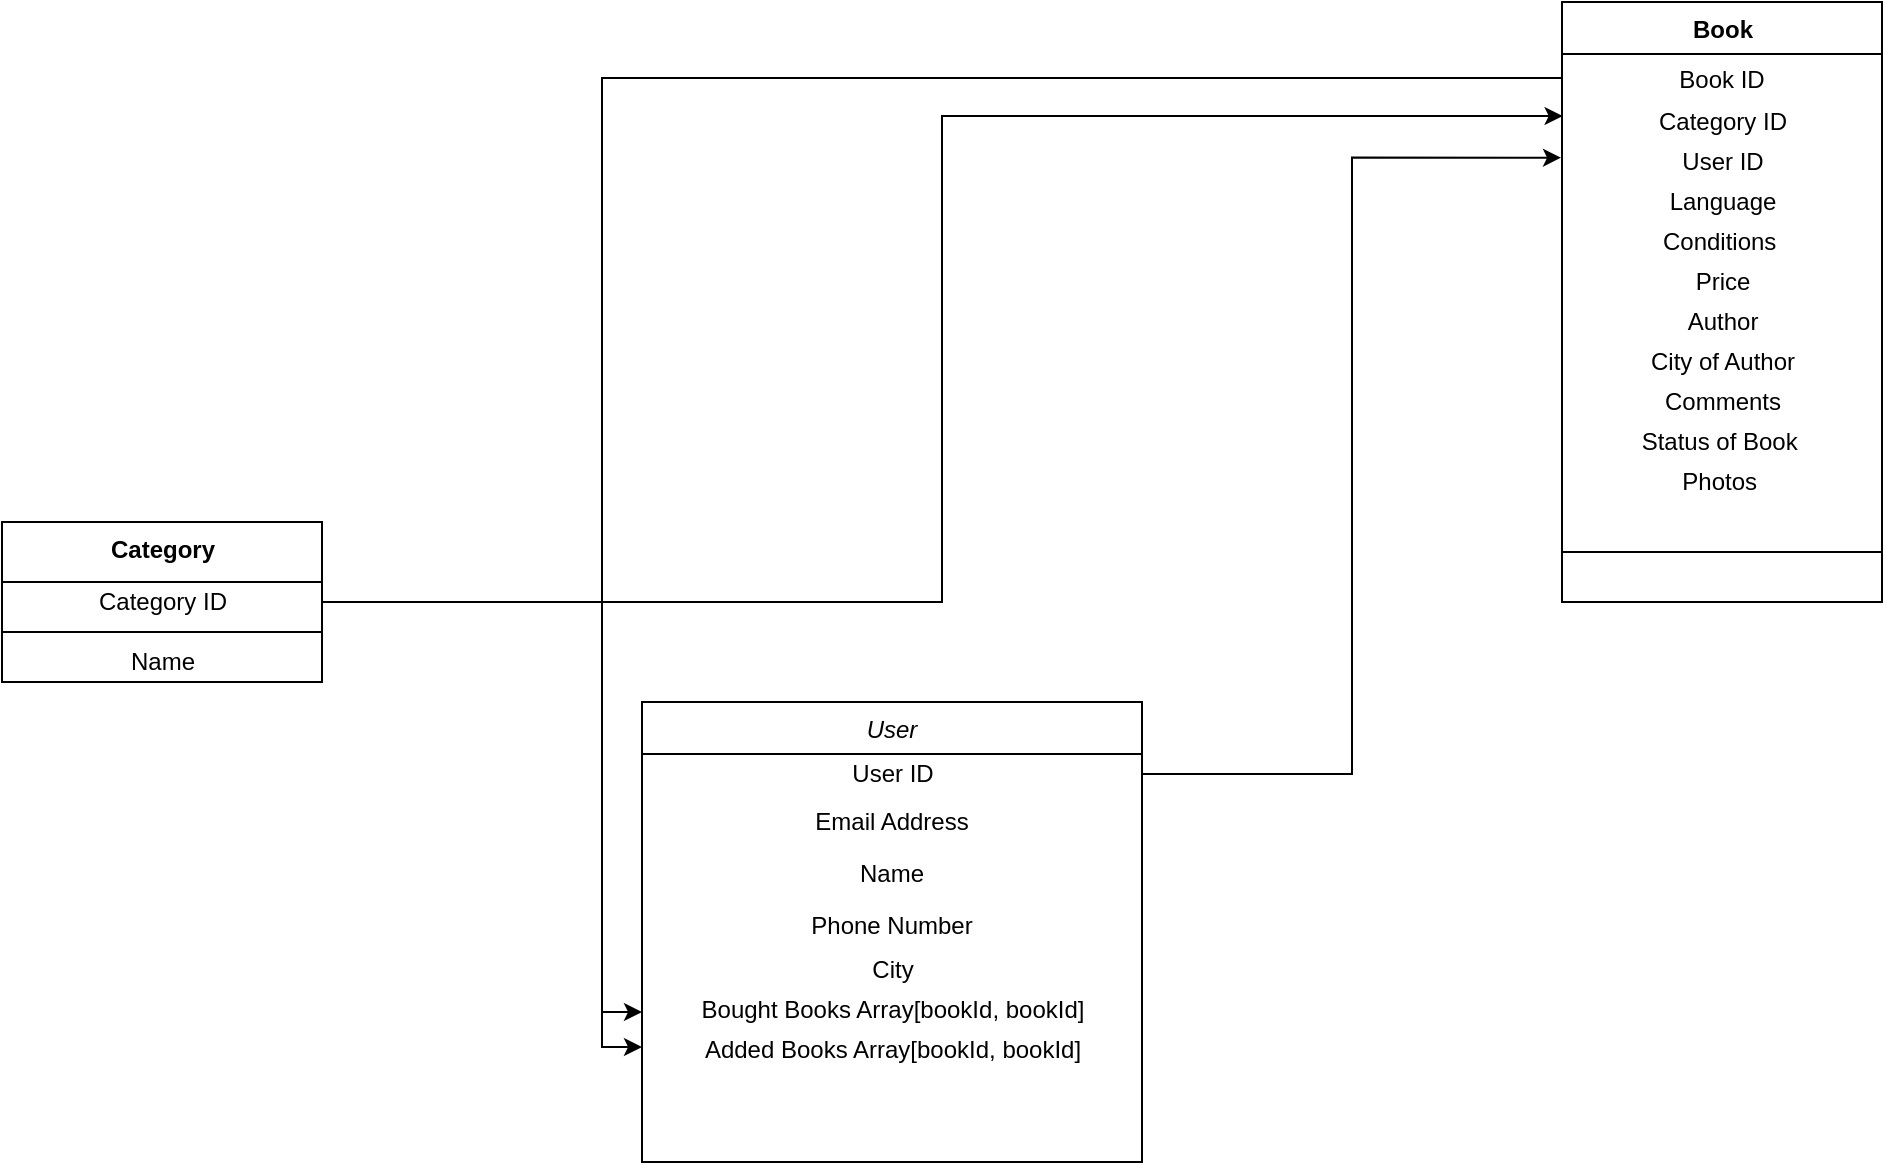 <mxfile version="14.1.1" type="github">
  <diagram id="C5RBs43oDa-KdzZeNtuy" name="Page-1">
    <mxGraphModel dx="1426" dy="801" grid="1" gridSize="10" guides="1" tooltips="1" connect="1" arrows="1" fold="1" page="1" pageScale="1" pageWidth="2336" pageHeight="1654" math="0" shadow="0">
      <root>
        <mxCell id="WIyWlLk6GJQsqaUBKTNV-0" />
        <mxCell id="WIyWlLk6GJQsqaUBKTNV-1" parent="WIyWlLk6GJQsqaUBKTNV-0" />
        <mxCell id="zkfFHV4jXpPFQw0GAbJ--0" value="User" style="swimlane;fontStyle=2;align=center;verticalAlign=top;childLayout=stackLayout;horizontal=1;startSize=26;horizontalStack=0;resizeParent=1;resizeLast=0;collapsible=1;marginBottom=0;rounded=0;shadow=0;strokeWidth=1;" parent="WIyWlLk6GJQsqaUBKTNV-1" vertex="1">
          <mxGeometry x="1030" y="460" width="250" height="230" as="geometry">
            <mxRectangle x="230" y="140" width="160" height="26" as="alternateBounds" />
          </mxGeometry>
        </mxCell>
        <mxCell id="bFPEFzJ8BTwugvbuJmvA-11" value="User ID" style="text;html=1;align=center;verticalAlign=middle;resizable=0;points=[];autosize=1;" vertex="1" parent="zkfFHV4jXpPFQw0GAbJ--0">
          <mxGeometry y="26" width="250" height="20" as="geometry" />
        </mxCell>
        <mxCell id="zkfFHV4jXpPFQw0GAbJ--3" value="Email Address" style="text;align=center;verticalAlign=middle;spacingLeft=4;spacingRight=4;overflow=hidden;rotatable=0;points=[[0,0.5],[1,0.5]];portConstraint=eastwest;rounded=0;shadow=0;html=0;labelPosition=center;verticalLabelPosition=middle;" parent="zkfFHV4jXpPFQw0GAbJ--0" vertex="1">
          <mxGeometry y="46" width="250" height="26" as="geometry" />
        </mxCell>
        <mxCell id="zkfFHV4jXpPFQw0GAbJ--1" value="Name" style="text;align=center;verticalAlign=middle;spacingLeft=4;spacingRight=4;overflow=hidden;rotatable=0;points=[[0,0.5],[1,0.5]];portConstraint=eastwest;labelPosition=center;verticalLabelPosition=middle;" parent="zkfFHV4jXpPFQw0GAbJ--0" vertex="1">
          <mxGeometry y="72" width="250" height="26" as="geometry" />
        </mxCell>
        <mxCell id="zkfFHV4jXpPFQw0GAbJ--2" value="Phone Number" style="text;align=center;verticalAlign=middle;spacingLeft=4;spacingRight=4;overflow=hidden;rotatable=0;points=[[0,0.5],[1,0.5]];portConstraint=eastwest;rounded=0;shadow=0;html=0;labelPosition=center;verticalLabelPosition=middle;" parent="zkfFHV4jXpPFQw0GAbJ--0" vertex="1">
          <mxGeometry y="98" width="250" height="26" as="geometry" />
        </mxCell>
        <mxCell id="bFPEFzJ8BTwugvbuJmvA-12" value="City&lt;br&gt;" style="text;html=1;align=center;verticalAlign=middle;resizable=0;points=[];autosize=1;" vertex="1" parent="zkfFHV4jXpPFQw0GAbJ--0">
          <mxGeometry y="124" width="250" height="20" as="geometry" />
        </mxCell>
        <mxCell id="bFPEFzJ8BTwugvbuJmvA-14" value="Bought Books Array[bookId, bookId]" style="text;html=1;align=center;verticalAlign=middle;resizable=0;points=[];autosize=1;" vertex="1" parent="zkfFHV4jXpPFQw0GAbJ--0">
          <mxGeometry y="144" width="250" height="20" as="geometry" />
        </mxCell>
        <mxCell id="bFPEFzJ8BTwugvbuJmvA-13" value="Added Books Array[bookId, bookId]" style="text;html=1;align=center;verticalAlign=middle;resizable=0;points=[];autosize=1;" vertex="1" parent="zkfFHV4jXpPFQw0GAbJ--0">
          <mxGeometry y="164" width="250" height="20" as="geometry" />
        </mxCell>
        <mxCell id="bFPEFzJ8BTwugvbuJmvA-15" value="Category" style="swimlane;fontStyle=1;align=center;verticalAlign=top;childLayout=stackLayout;horizontal=1;startSize=30;horizontalStack=0;resizeParent=1;resizeParentMax=0;resizeLast=0;collapsible=1;marginBottom=0;shadow=0;fillColor=#ffffff;gradientColor=#ffffff;html=1;" vertex="1" parent="WIyWlLk6GJQsqaUBKTNV-1">
          <mxGeometry x="710" y="370" width="160" height="80" as="geometry" />
        </mxCell>
        <mxCell id="bFPEFzJ8BTwugvbuJmvA-22" value="Category ID" style="text;html=1;align=center;verticalAlign=middle;resizable=0;points=[];autosize=1;" vertex="1" parent="bFPEFzJ8BTwugvbuJmvA-15">
          <mxGeometry y="30" width="160" height="20" as="geometry" />
        </mxCell>
        <mxCell id="bFPEFzJ8BTwugvbuJmvA-20" value="" style="line;strokeWidth=1;fillColor=none;align=left;verticalAlign=middle;spacingTop=-1;spacingLeft=3;spacingRight=3;rotatable=0;labelPosition=right;points=[];portConstraint=eastwest;shadow=0;html=1;" vertex="1" parent="bFPEFzJ8BTwugvbuJmvA-15">
          <mxGeometry y="50" width="160" height="10" as="geometry" />
        </mxCell>
        <mxCell id="bFPEFzJ8BTwugvbuJmvA-23" value="Name" style="text;html=1;align=center;verticalAlign=middle;resizable=0;points=[];autosize=1;" vertex="1" parent="bFPEFzJ8BTwugvbuJmvA-15">
          <mxGeometry y="60" width="160" height="20" as="geometry" />
        </mxCell>
        <mxCell id="bFPEFzJ8BTwugvbuJmvA-36" value="Book" style="swimlane;fontStyle=1;align=center;verticalAlign=top;childLayout=stackLayout;horizontal=1;startSize=26;horizontalStack=0;resizeParent=1;resizeParentMax=0;resizeLast=0;collapsible=1;marginBottom=0;shadow=0;fillColor=#ffffff;gradientColor=#ffffff;html=1;" vertex="1" parent="WIyWlLk6GJQsqaUBKTNV-1">
          <mxGeometry x="1490" y="110" width="160" height="300" as="geometry" />
        </mxCell>
        <mxCell id="bFPEFzJ8BTwugvbuJmvA-37" value="Book ID" style="text;strokeColor=none;fillColor=none;align=center;verticalAlign=middle;spacingLeft=4;spacingRight=4;overflow=hidden;rotatable=0;points=[[0,0.5],[1,0.5]];portConstraint=eastwest;labelPosition=center;verticalLabelPosition=middle;" vertex="1" parent="bFPEFzJ8BTwugvbuJmvA-36">
          <mxGeometry y="26" width="160" height="24" as="geometry" />
        </mxCell>
        <mxCell id="bFPEFzJ8BTwugvbuJmvA-40" value="Category ID" style="text;html=1;align=center;verticalAlign=middle;resizable=0;points=[];autosize=1;" vertex="1" parent="bFPEFzJ8BTwugvbuJmvA-36">
          <mxGeometry y="50" width="160" height="20" as="geometry" />
        </mxCell>
        <mxCell id="bFPEFzJ8BTwugvbuJmvA-41" value="User ID" style="text;html=1;align=center;verticalAlign=middle;resizable=0;points=[];autosize=1;" vertex="1" parent="bFPEFzJ8BTwugvbuJmvA-36">
          <mxGeometry y="70" width="160" height="20" as="geometry" />
        </mxCell>
        <mxCell id="bFPEFzJ8BTwugvbuJmvA-42" value="Language" style="text;html=1;align=center;verticalAlign=middle;resizable=0;points=[];autosize=1;" vertex="1" parent="bFPEFzJ8BTwugvbuJmvA-36">
          <mxGeometry y="90" width="160" height="20" as="geometry" />
        </mxCell>
        <mxCell id="bFPEFzJ8BTwugvbuJmvA-43" value="Conditions&amp;nbsp;" style="text;html=1;align=center;verticalAlign=middle;resizable=0;points=[];autosize=1;" vertex="1" parent="bFPEFzJ8BTwugvbuJmvA-36">
          <mxGeometry y="110" width="160" height="20" as="geometry" />
        </mxCell>
        <mxCell id="bFPEFzJ8BTwugvbuJmvA-44" value="Price" style="text;html=1;align=center;verticalAlign=middle;resizable=0;points=[];autosize=1;" vertex="1" parent="bFPEFzJ8BTwugvbuJmvA-36">
          <mxGeometry y="130" width="160" height="20" as="geometry" />
        </mxCell>
        <mxCell id="bFPEFzJ8BTwugvbuJmvA-46" value="Author" style="text;html=1;align=center;verticalAlign=middle;resizable=0;points=[];autosize=1;" vertex="1" parent="bFPEFzJ8BTwugvbuJmvA-36">
          <mxGeometry y="150" width="160" height="20" as="geometry" />
        </mxCell>
        <mxCell id="bFPEFzJ8BTwugvbuJmvA-47" value="City of Author" style="text;html=1;align=center;verticalAlign=middle;resizable=0;points=[];autosize=1;" vertex="1" parent="bFPEFzJ8BTwugvbuJmvA-36">
          <mxGeometry y="170" width="160" height="20" as="geometry" />
        </mxCell>
        <mxCell id="bFPEFzJ8BTwugvbuJmvA-48" value="Comments" style="text;html=1;align=center;verticalAlign=middle;resizable=0;points=[];autosize=1;" vertex="1" parent="bFPEFzJ8BTwugvbuJmvA-36">
          <mxGeometry y="190" width="160" height="20" as="geometry" />
        </mxCell>
        <mxCell id="bFPEFzJ8BTwugvbuJmvA-49" value="Status of Book&amp;nbsp;" style="text;html=1;align=center;verticalAlign=middle;resizable=0;points=[];autosize=1;" vertex="1" parent="bFPEFzJ8BTwugvbuJmvA-36">
          <mxGeometry y="210" width="160" height="20" as="geometry" />
        </mxCell>
        <mxCell id="bFPEFzJ8BTwugvbuJmvA-50" value="Photos&amp;nbsp;" style="text;html=1;align=center;verticalAlign=middle;resizable=0;points=[];autosize=1;" vertex="1" parent="bFPEFzJ8BTwugvbuJmvA-36">
          <mxGeometry y="230" width="160" height="20" as="geometry" />
        </mxCell>
        <mxCell id="bFPEFzJ8BTwugvbuJmvA-38" value="" style="line;strokeWidth=1;fillColor=none;align=left;verticalAlign=middle;spacingTop=-1;spacingLeft=3;spacingRight=3;rotatable=0;labelPosition=right;points=[];portConstraint=eastwest;" vertex="1" parent="bFPEFzJ8BTwugvbuJmvA-36">
          <mxGeometry y="250" width="160" height="50" as="geometry" />
        </mxCell>
        <mxCell id="bFPEFzJ8BTwugvbuJmvA-52" style="edgeStyle=orthogonalEdgeStyle;rounded=0;orthogonalLoop=1;jettySize=auto;html=1;entryX=-0.003;entryY=0.392;entryDx=0;entryDy=0;entryPerimeter=0;" edge="1" parent="WIyWlLk6GJQsqaUBKTNV-1" source="bFPEFzJ8BTwugvbuJmvA-11" target="bFPEFzJ8BTwugvbuJmvA-41">
          <mxGeometry relative="1" as="geometry" />
        </mxCell>
        <mxCell id="bFPEFzJ8BTwugvbuJmvA-53" style="edgeStyle=orthogonalEdgeStyle;rounded=0;orthogonalLoop=1;jettySize=auto;html=1;entryX=0.002;entryY=0.35;entryDx=0;entryDy=0;entryPerimeter=0;" edge="1" parent="WIyWlLk6GJQsqaUBKTNV-1" source="bFPEFzJ8BTwugvbuJmvA-22" target="bFPEFzJ8BTwugvbuJmvA-40">
          <mxGeometry relative="1" as="geometry" />
        </mxCell>
        <mxCell id="bFPEFzJ8BTwugvbuJmvA-54" style="edgeStyle=orthogonalEdgeStyle;rounded=0;orthogonalLoop=1;jettySize=auto;html=1;entryX=0;entryY=0.55;entryDx=0;entryDy=0;entryPerimeter=0;" edge="1" parent="WIyWlLk6GJQsqaUBKTNV-1" source="bFPEFzJ8BTwugvbuJmvA-37" target="bFPEFzJ8BTwugvbuJmvA-14">
          <mxGeometry relative="1" as="geometry" />
        </mxCell>
        <mxCell id="bFPEFzJ8BTwugvbuJmvA-58" style="edgeStyle=orthogonalEdgeStyle;rounded=0;orthogonalLoop=1;jettySize=auto;html=1;entryX=0;entryY=0.75;entryDx=0;entryDy=0;" edge="1" parent="WIyWlLk6GJQsqaUBKTNV-1" source="bFPEFzJ8BTwugvbuJmvA-37" target="zkfFHV4jXpPFQw0GAbJ--0">
          <mxGeometry relative="1" as="geometry" />
        </mxCell>
      </root>
    </mxGraphModel>
  </diagram>
</mxfile>
